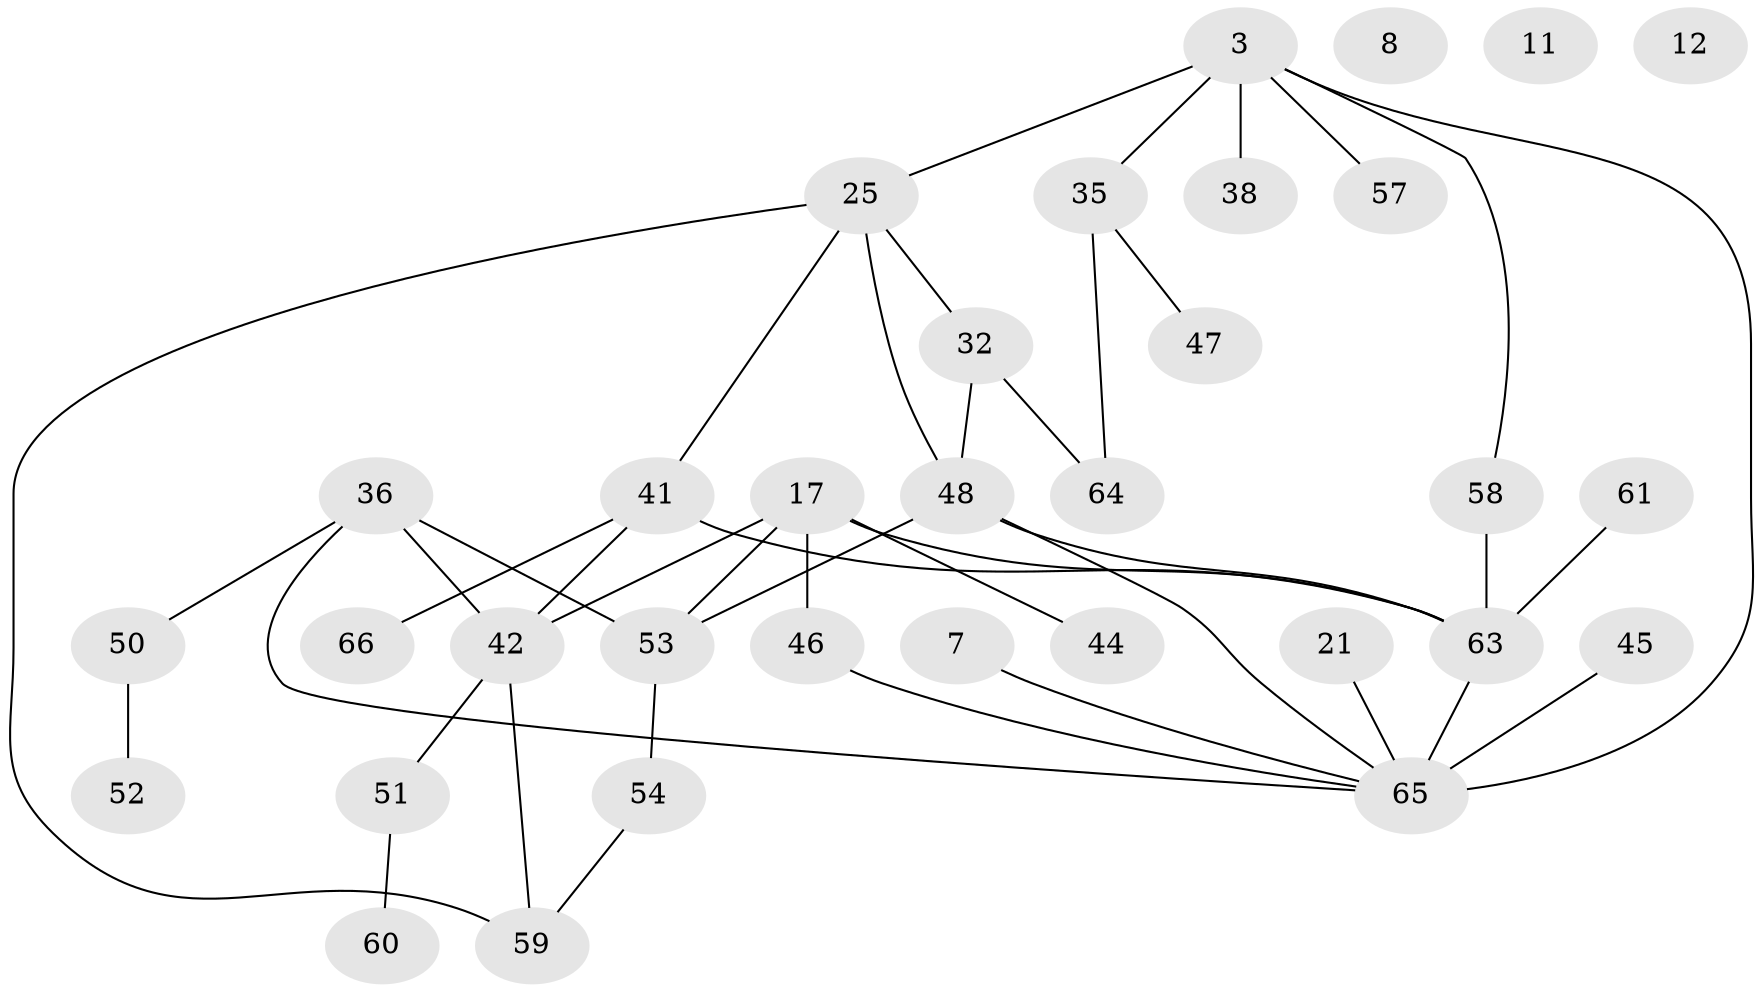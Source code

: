// original degree distribution, {3: 0.22727272727272727, 2: 0.2878787878787879, 7: 0.015151515151515152, 1: 0.19696969696969696, 0: 0.045454545454545456, 5: 0.045454545454545456, 4: 0.16666666666666666, 6: 0.015151515151515152}
// Generated by graph-tools (version 1.1) at 2025/40/03/09/25 04:40:40]
// undirected, 33 vertices, 42 edges
graph export_dot {
graph [start="1"]
  node [color=gray90,style=filled];
  3;
  7;
  8;
  11;
  12;
  17;
  21;
  25 [super="+9"];
  32;
  35 [super="+24"];
  36;
  38;
  41 [super="+37+26"];
  42 [super="+34"];
  44;
  45;
  46 [super="+29"];
  47 [super="+30"];
  48 [super="+33+31"];
  50 [super="+18"];
  51;
  52;
  53 [super="+14+23"];
  54;
  57;
  58 [super="+49+40+15+55"];
  59 [super="+13"];
  60;
  61;
  63 [super="+56"];
  64 [super="+62"];
  65 [super="+5+28"];
  66;
  3 -- 25 [weight=2];
  3 -- 35;
  3 -- 38;
  3 -- 57;
  3 -- 65;
  3 -- 58;
  7 -- 65;
  17 -- 44;
  17 -- 46 [weight=2];
  17 -- 63;
  17 -- 42;
  17 -- 53;
  21 -- 65;
  25 -- 32;
  25 -- 41 [weight=2];
  25 -- 59;
  25 -- 48;
  32 -- 64 [weight=2];
  32 -- 48;
  35 -- 47 [weight=2];
  35 -- 64;
  36 -- 42;
  36 -- 50;
  36 -- 53;
  36 -- 65;
  41 -- 63 [weight=2];
  41 -- 66;
  41 -- 42;
  42 -- 51;
  42 -- 59;
  45 -- 65;
  46 -- 65;
  48 -- 65;
  48 -- 53;
  48 -- 63;
  50 -- 52;
  51 -- 60;
  53 -- 54;
  54 -- 59;
  58 -- 63 [weight=2];
  61 -- 63;
  63 -- 65 [weight=3];
}
